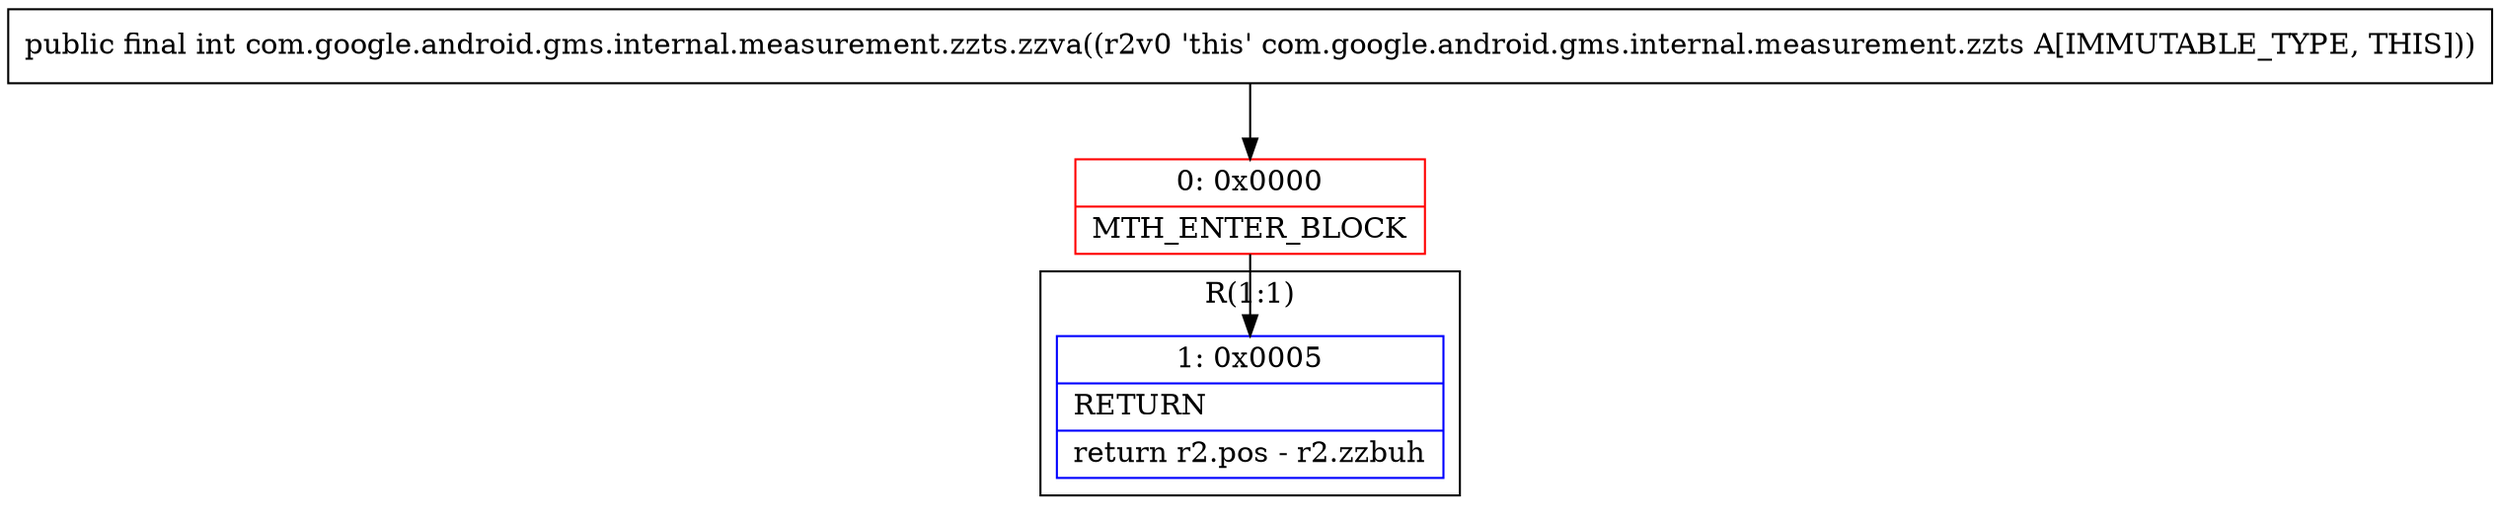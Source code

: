 digraph "CFG forcom.google.android.gms.internal.measurement.zzts.zzva()I" {
subgraph cluster_Region_268365167 {
label = "R(1:1)";
node [shape=record,color=blue];
Node_1 [shape=record,label="{1\:\ 0x0005|RETURN\l|return r2.pos \- r2.zzbuh\l}"];
}
Node_0 [shape=record,color=red,label="{0\:\ 0x0000|MTH_ENTER_BLOCK\l}"];
MethodNode[shape=record,label="{public final int com.google.android.gms.internal.measurement.zzts.zzva((r2v0 'this' com.google.android.gms.internal.measurement.zzts A[IMMUTABLE_TYPE, THIS])) }"];
MethodNode -> Node_0;
Node_0 -> Node_1;
}

